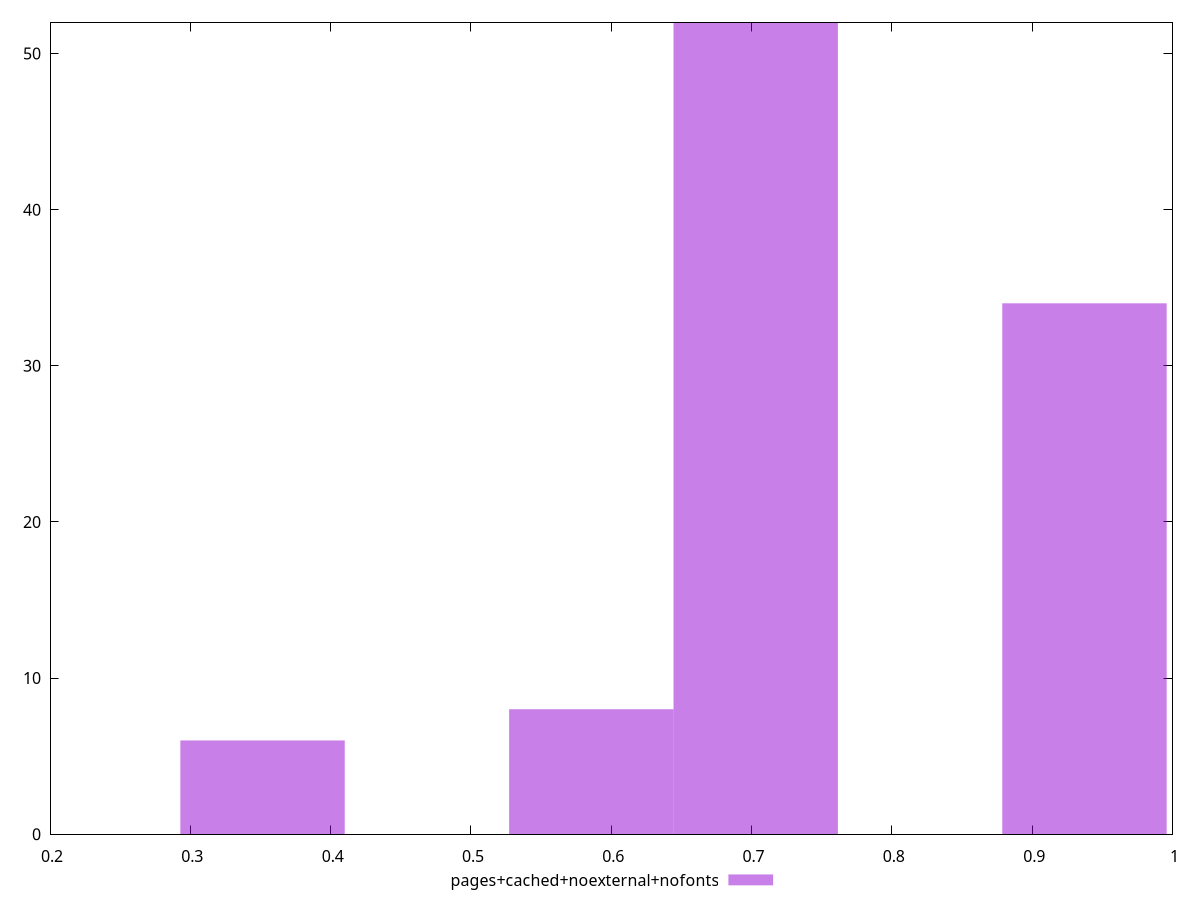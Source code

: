 $_pagesCachedNoexternalNofonts <<EOF
0.7029529035654861 52
0.9372705380873149 34
0.35147645178274306 6
0.5857940863045717 8
EOF
set key outside below
set terminal pngcairo
set output "report_00006_2020-11-02T20-21-41.718Z/cumulative-layout-shift/pages+cached+noexternal+nofonts//hist.png"
set yrange [0:52]
set boxwidth 0.11715881726091436
set style fill transparent solid 0.5 noborder
plot $_pagesCachedNoexternalNofonts title "pages+cached+noexternal+nofonts" with boxes ,